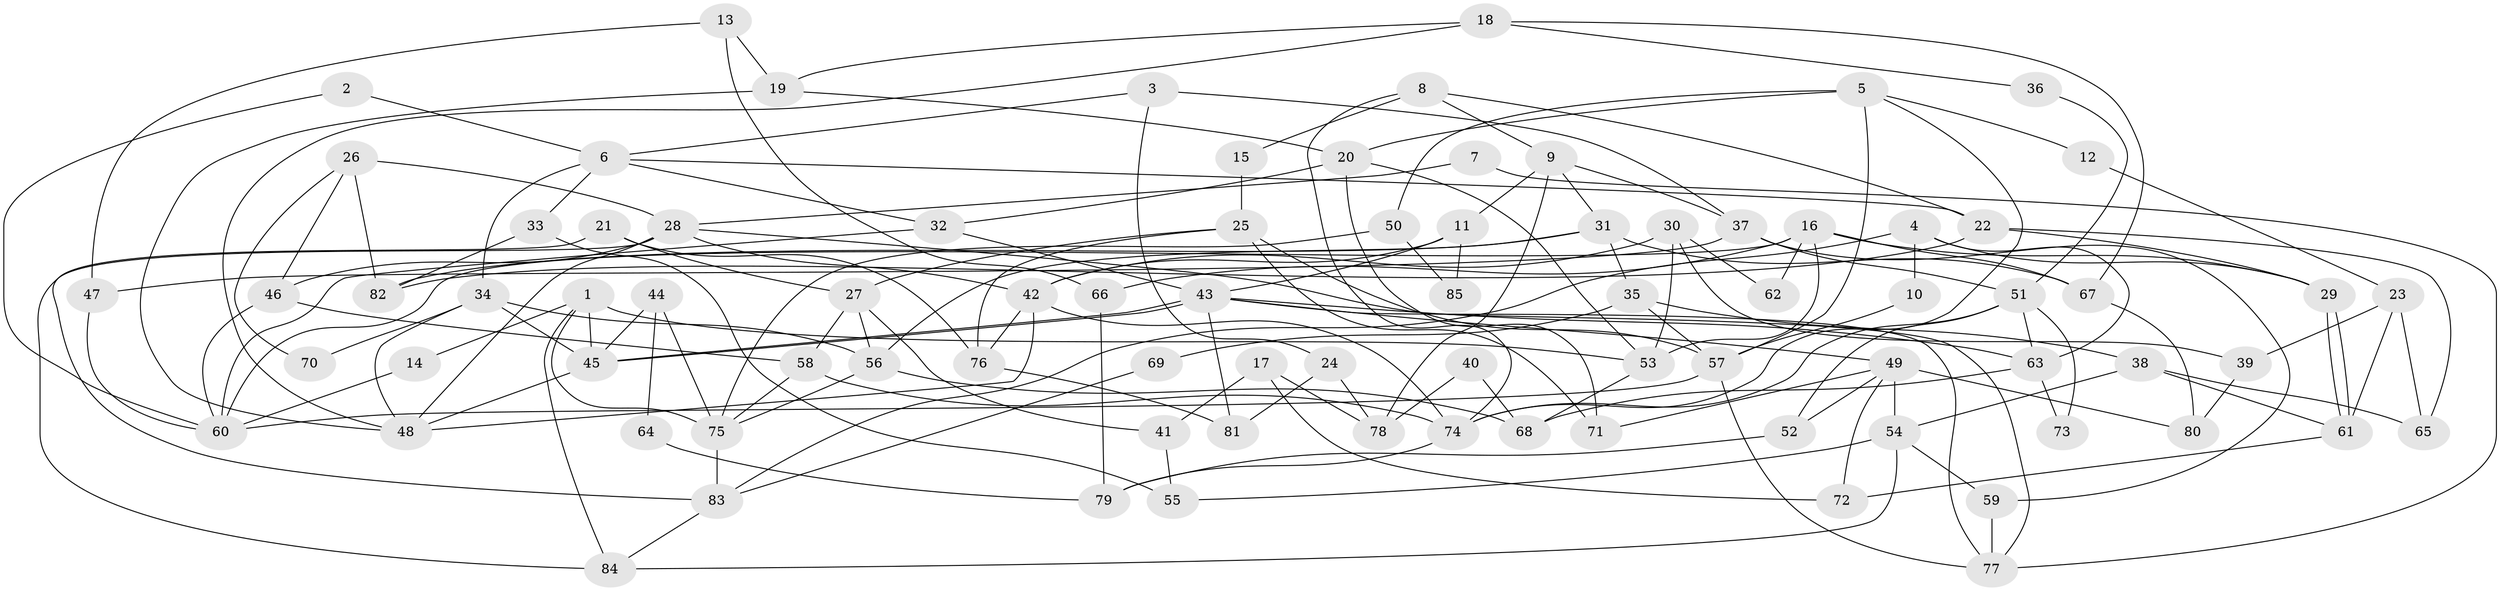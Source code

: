 // coarse degree distribution, {8: 0.0847457627118644, 2: 0.1864406779661017, 6: 0.11864406779661017, 4: 0.2033898305084746, 9: 0.05084745762711865, 7: 0.0847457627118644, 5: 0.15254237288135594, 3: 0.1016949152542373, 1: 0.01694915254237288}
// Generated by graph-tools (version 1.1) at 2025/52/02/27/25 19:52:07]
// undirected, 85 vertices, 170 edges
graph export_dot {
graph [start="1"]
  node [color=gray90,style=filled];
  1;
  2;
  3;
  4;
  5;
  6;
  7;
  8;
  9;
  10;
  11;
  12;
  13;
  14;
  15;
  16;
  17;
  18;
  19;
  20;
  21;
  22;
  23;
  24;
  25;
  26;
  27;
  28;
  29;
  30;
  31;
  32;
  33;
  34;
  35;
  36;
  37;
  38;
  39;
  40;
  41;
  42;
  43;
  44;
  45;
  46;
  47;
  48;
  49;
  50;
  51;
  52;
  53;
  54;
  55;
  56;
  57;
  58;
  59;
  60;
  61;
  62;
  63;
  64;
  65;
  66;
  67;
  68;
  69;
  70;
  71;
  72;
  73;
  74;
  75;
  76;
  77;
  78;
  79;
  80;
  81;
  82;
  83;
  84;
  85;
  1 -- 45;
  1 -- 84;
  1 -- 14;
  1 -- 53;
  1 -- 75;
  2 -- 6;
  2 -- 60;
  3 -- 6;
  3 -- 37;
  3 -- 24;
  4 -- 29;
  4 -- 83;
  4 -- 10;
  4 -- 63;
  5 -- 74;
  5 -- 20;
  5 -- 12;
  5 -- 50;
  5 -- 57;
  6 -- 34;
  6 -- 32;
  6 -- 22;
  6 -- 33;
  7 -- 77;
  7 -- 28;
  8 -- 22;
  8 -- 9;
  8 -- 15;
  8 -- 74;
  9 -- 78;
  9 -- 11;
  9 -- 31;
  9 -- 37;
  10 -- 57;
  11 -- 42;
  11 -- 43;
  11 -- 85;
  12 -- 23;
  13 -- 19;
  13 -- 47;
  13 -- 66;
  14 -- 60;
  15 -- 25;
  16 -- 29;
  16 -- 53;
  16 -- 60;
  16 -- 62;
  16 -- 66;
  16 -- 67;
  17 -- 41;
  17 -- 72;
  17 -- 78;
  18 -- 48;
  18 -- 67;
  18 -- 19;
  18 -- 36;
  19 -- 48;
  19 -- 20;
  20 -- 71;
  20 -- 32;
  20 -- 53;
  21 -- 76;
  21 -- 83;
  21 -- 27;
  22 -- 65;
  22 -- 29;
  22 -- 82;
  23 -- 61;
  23 -- 39;
  23 -- 65;
  24 -- 81;
  24 -- 78;
  25 -- 27;
  25 -- 57;
  25 -- 71;
  25 -- 76;
  26 -- 82;
  26 -- 46;
  26 -- 28;
  26 -- 70;
  27 -- 56;
  27 -- 41;
  27 -- 58;
  28 -- 42;
  28 -- 46;
  28 -- 48;
  28 -- 77;
  28 -- 84;
  29 -- 61;
  29 -- 61;
  30 -- 42;
  30 -- 53;
  30 -- 39;
  30 -- 62;
  31 -- 56;
  31 -- 35;
  31 -- 67;
  31 -- 82;
  32 -- 60;
  32 -- 43;
  33 -- 82;
  33 -- 55;
  34 -- 56;
  34 -- 45;
  34 -- 48;
  34 -- 70;
  35 -- 57;
  35 -- 38;
  35 -- 69;
  36 -- 51;
  37 -- 51;
  37 -- 47;
  37 -- 59;
  38 -- 54;
  38 -- 61;
  38 -- 65;
  39 -- 80;
  40 -- 68;
  40 -- 78;
  41 -- 55;
  42 -- 48;
  42 -- 74;
  42 -- 76;
  43 -- 45;
  43 -- 45;
  43 -- 49;
  43 -- 63;
  43 -- 77;
  43 -- 81;
  44 -- 75;
  44 -- 45;
  44 -- 64;
  45 -- 48;
  46 -- 60;
  46 -- 58;
  47 -- 60;
  49 -- 52;
  49 -- 54;
  49 -- 71;
  49 -- 72;
  49 -- 80;
  50 -- 75;
  50 -- 85;
  51 -- 74;
  51 -- 63;
  51 -- 52;
  51 -- 73;
  52 -- 79;
  53 -- 68;
  54 -- 59;
  54 -- 55;
  54 -- 84;
  56 -- 75;
  56 -- 68;
  57 -- 77;
  57 -- 60;
  58 -- 74;
  58 -- 75;
  59 -- 77;
  61 -- 72;
  63 -- 68;
  63 -- 73;
  64 -- 79;
  66 -- 79;
  67 -- 80;
  69 -- 83;
  74 -- 79;
  75 -- 83;
  76 -- 81;
  83 -- 84;
}
